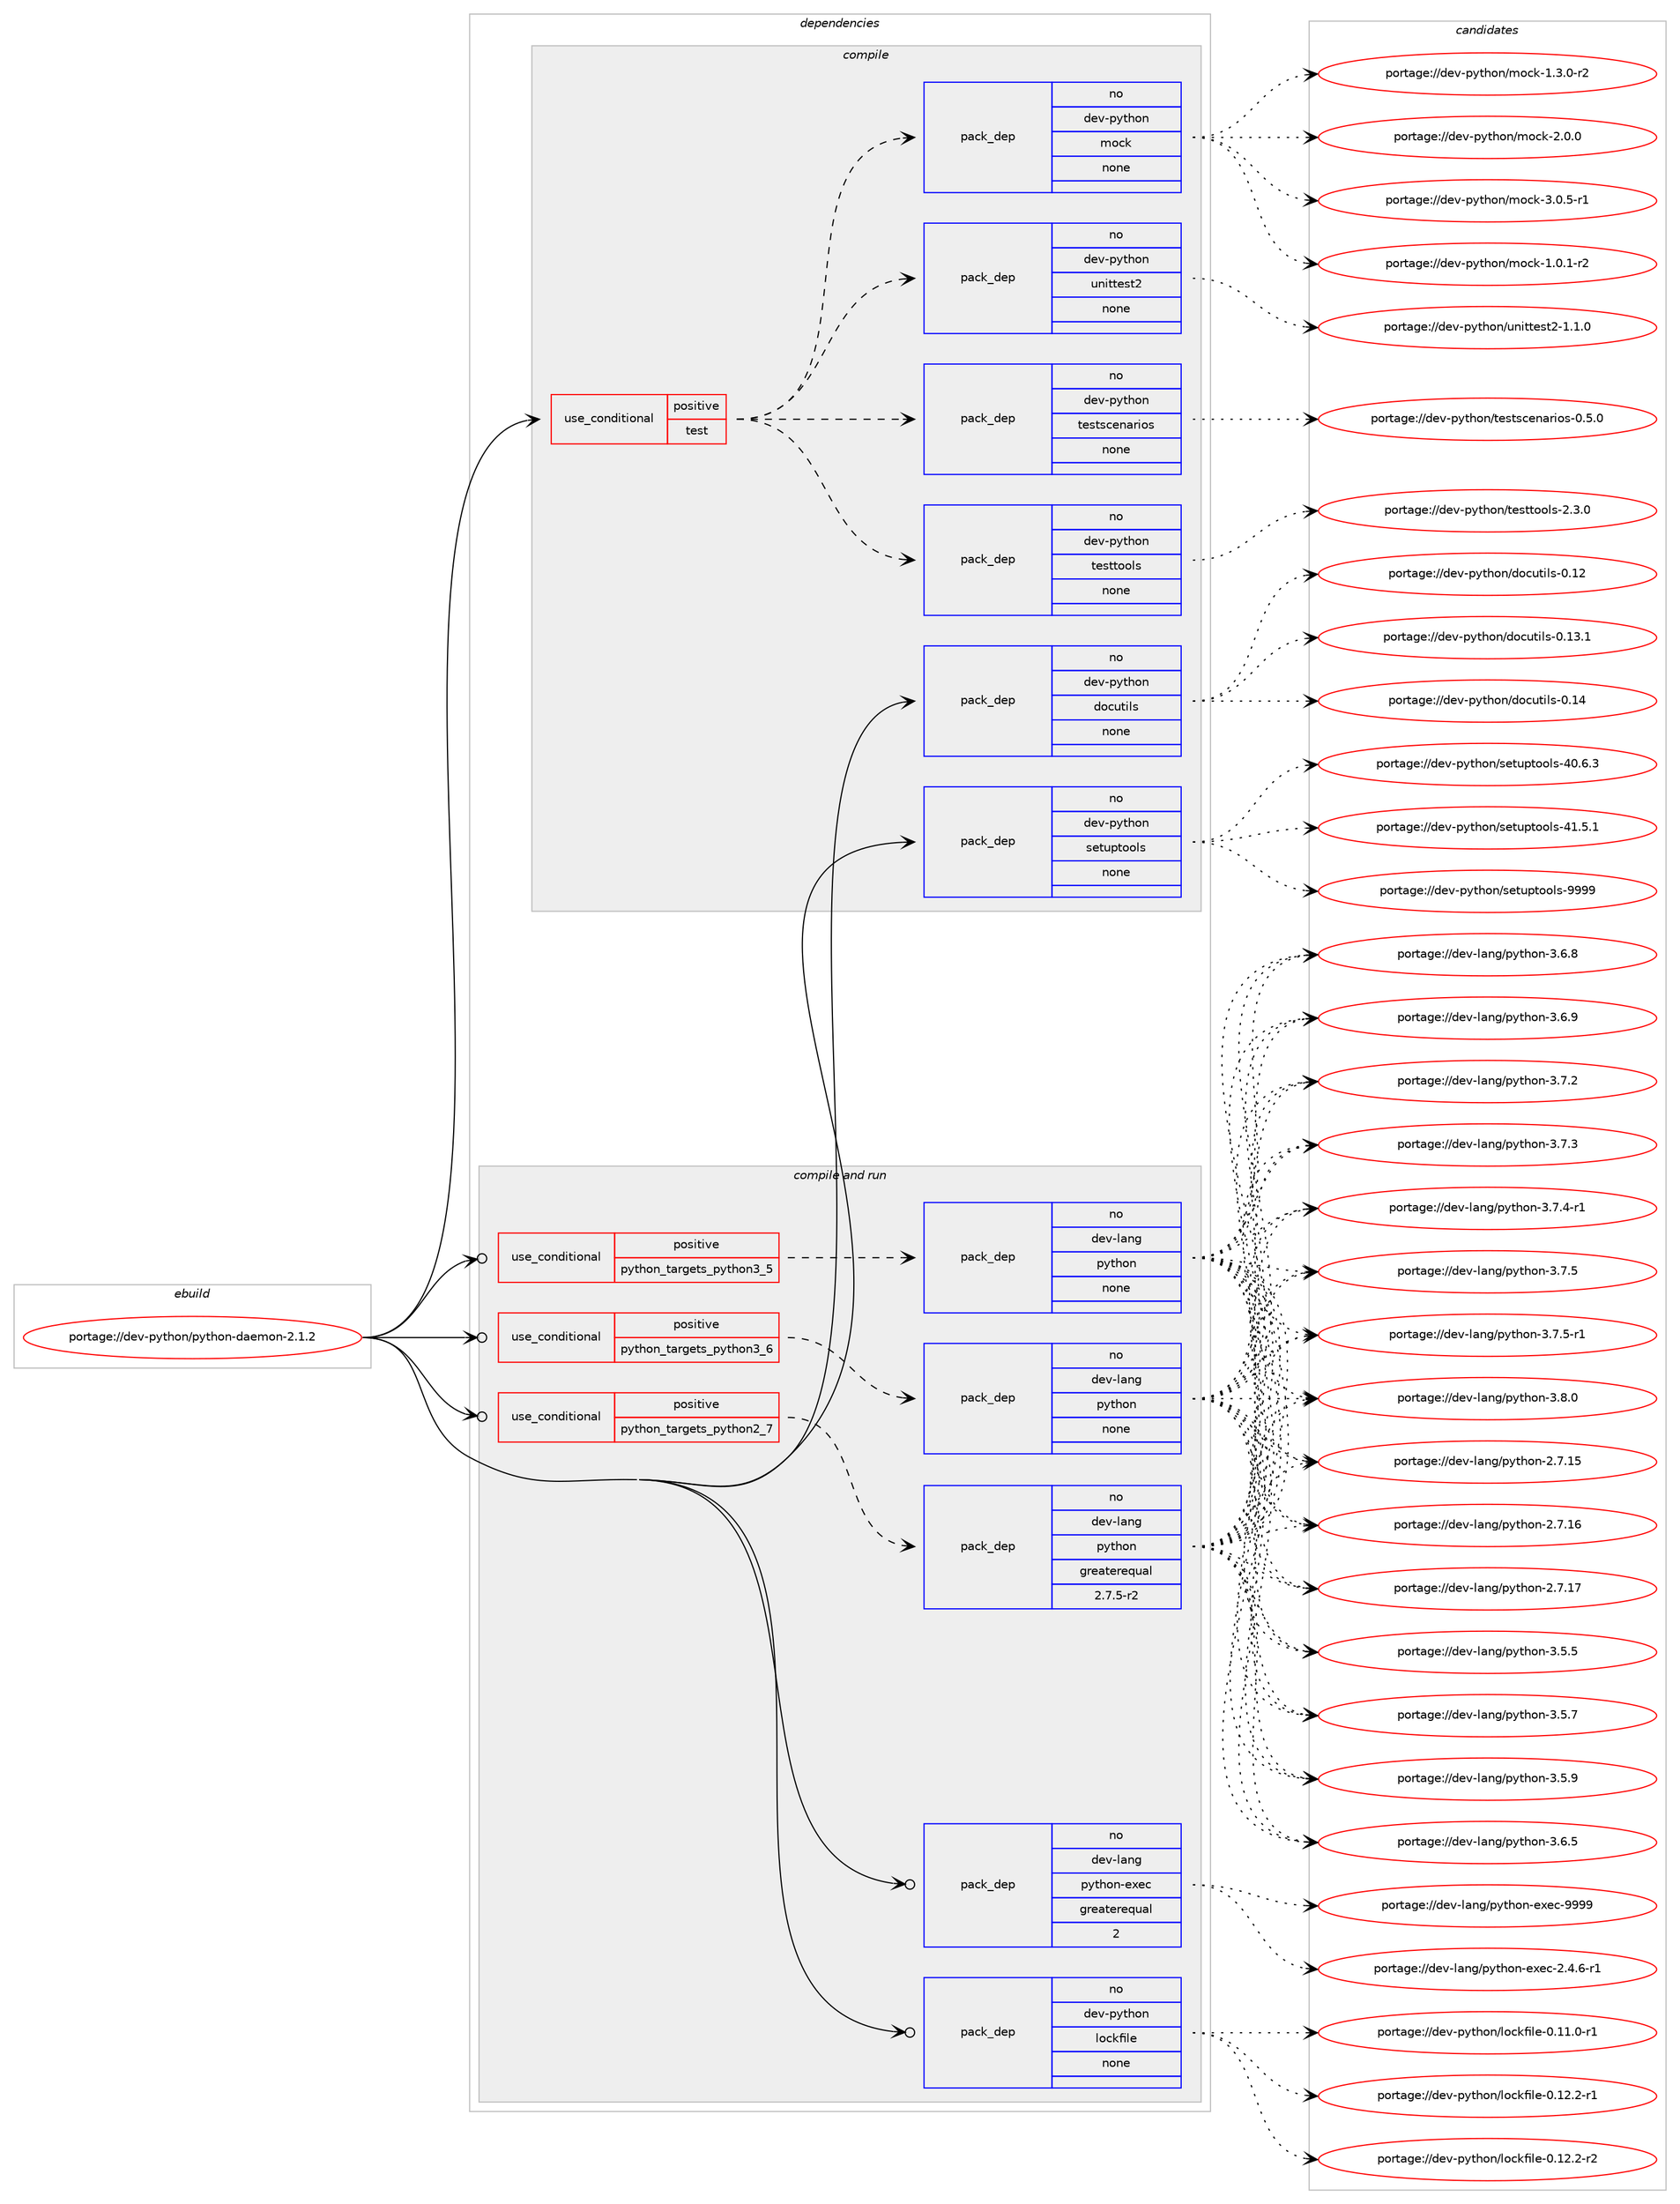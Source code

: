 digraph prolog {

# *************
# Graph options
# *************

newrank=true;
concentrate=true;
compound=true;
graph [rankdir=LR,fontname=Helvetica,fontsize=10,ranksep=1.5];#, ranksep=2.5, nodesep=0.2];
edge  [arrowhead=vee];
node  [fontname=Helvetica,fontsize=10];

# **********
# The ebuild
# **********

subgraph cluster_leftcol {
color=gray;
rank=same;
label=<<i>ebuild</i>>;
id [label="portage://dev-python/python-daemon-2.1.2", color=red, width=4, href="../dev-python/python-daemon-2.1.2.svg"];
}

# ****************
# The dependencies
# ****************

subgraph cluster_midcol {
color=gray;
label=<<i>dependencies</i>>;
subgraph cluster_compile {
fillcolor="#eeeeee";
style=filled;
label=<<i>compile</i>>;
subgraph cond36677 {
dependency165523 [label=<<TABLE BORDER="0" CELLBORDER="1" CELLSPACING="0" CELLPADDING="4"><TR><TD ROWSPAN="3" CELLPADDING="10">use_conditional</TD></TR><TR><TD>positive</TD></TR><TR><TD>test</TD></TR></TABLE>>, shape=none, color=red];
subgraph pack125454 {
dependency165524 [label=<<TABLE BORDER="0" CELLBORDER="1" CELLSPACING="0" CELLPADDING="4" WIDTH="220"><TR><TD ROWSPAN="6" CELLPADDING="30">pack_dep</TD></TR><TR><TD WIDTH="110">no</TD></TR><TR><TD>dev-python</TD></TR><TR><TD>unittest2</TD></TR><TR><TD>none</TD></TR><TR><TD></TD></TR></TABLE>>, shape=none, color=blue];
}
dependency165523:e -> dependency165524:w [weight=20,style="dashed",arrowhead="vee"];
subgraph pack125455 {
dependency165525 [label=<<TABLE BORDER="0" CELLBORDER="1" CELLSPACING="0" CELLPADDING="4" WIDTH="220"><TR><TD ROWSPAN="6" CELLPADDING="30">pack_dep</TD></TR><TR><TD WIDTH="110">no</TD></TR><TR><TD>dev-python</TD></TR><TR><TD>mock</TD></TR><TR><TD>none</TD></TR><TR><TD></TD></TR></TABLE>>, shape=none, color=blue];
}
dependency165523:e -> dependency165525:w [weight=20,style="dashed",arrowhead="vee"];
subgraph pack125456 {
dependency165526 [label=<<TABLE BORDER="0" CELLBORDER="1" CELLSPACING="0" CELLPADDING="4" WIDTH="220"><TR><TD ROWSPAN="6" CELLPADDING="30">pack_dep</TD></TR><TR><TD WIDTH="110">no</TD></TR><TR><TD>dev-python</TD></TR><TR><TD>testtools</TD></TR><TR><TD>none</TD></TR><TR><TD></TD></TR></TABLE>>, shape=none, color=blue];
}
dependency165523:e -> dependency165526:w [weight=20,style="dashed",arrowhead="vee"];
subgraph pack125457 {
dependency165527 [label=<<TABLE BORDER="0" CELLBORDER="1" CELLSPACING="0" CELLPADDING="4" WIDTH="220"><TR><TD ROWSPAN="6" CELLPADDING="30">pack_dep</TD></TR><TR><TD WIDTH="110">no</TD></TR><TR><TD>dev-python</TD></TR><TR><TD>testscenarios</TD></TR><TR><TD>none</TD></TR><TR><TD></TD></TR></TABLE>>, shape=none, color=blue];
}
dependency165523:e -> dependency165527:w [weight=20,style="dashed",arrowhead="vee"];
}
id:e -> dependency165523:w [weight=20,style="solid",arrowhead="vee"];
subgraph pack125458 {
dependency165528 [label=<<TABLE BORDER="0" CELLBORDER="1" CELLSPACING="0" CELLPADDING="4" WIDTH="220"><TR><TD ROWSPAN="6" CELLPADDING="30">pack_dep</TD></TR><TR><TD WIDTH="110">no</TD></TR><TR><TD>dev-python</TD></TR><TR><TD>docutils</TD></TR><TR><TD>none</TD></TR><TR><TD></TD></TR></TABLE>>, shape=none, color=blue];
}
id:e -> dependency165528:w [weight=20,style="solid",arrowhead="vee"];
subgraph pack125459 {
dependency165529 [label=<<TABLE BORDER="0" CELLBORDER="1" CELLSPACING="0" CELLPADDING="4" WIDTH="220"><TR><TD ROWSPAN="6" CELLPADDING="30">pack_dep</TD></TR><TR><TD WIDTH="110">no</TD></TR><TR><TD>dev-python</TD></TR><TR><TD>setuptools</TD></TR><TR><TD>none</TD></TR><TR><TD></TD></TR></TABLE>>, shape=none, color=blue];
}
id:e -> dependency165529:w [weight=20,style="solid",arrowhead="vee"];
}
subgraph cluster_compileandrun {
fillcolor="#eeeeee";
style=filled;
label=<<i>compile and run</i>>;
subgraph cond36678 {
dependency165530 [label=<<TABLE BORDER="0" CELLBORDER="1" CELLSPACING="0" CELLPADDING="4"><TR><TD ROWSPAN="3" CELLPADDING="10">use_conditional</TD></TR><TR><TD>positive</TD></TR><TR><TD>python_targets_python2_7</TD></TR></TABLE>>, shape=none, color=red];
subgraph pack125460 {
dependency165531 [label=<<TABLE BORDER="0" CELLBORDER="1" CELLSPACING="0" CELLPADDING="4" WIDTH="220"><TR><TD ROWSPAN="6" CELLPADDING="30">pack_dep</TD></TR><TR><TD WIDTH="110">no</TD></TR><TR><TD>dev-lang</TD></TR><TR><TD>python</TD></TR><TR><TD>greaterequal</TD></TR><TR><TD>2.7.5-r2</TD></TR></TABLE>>, shape=none, color=blue];
}
dependency165530:e -> dependency165531:w [weight=20,style="dashed",arrowhead="vee"];
}
id:e -> dependency165530:w [weight=20,style="solid",arrowhead="odotvee"];
subgraph cond36679 {
dependency165532 [label=<<TABLE BORDER="0" CELLBORDER="1" CELLSPACING="0" CELLPADDING="4"><TR><TD ROWSPAN="3" CELLPADDING="10">use_conditional</TD></TR><TR><TD>positive</TD></TR><TR><TD>python_targets_python3_5</TD></TR></TABLE>>, shape=none, color=red];
subgraph pack125461 {
dependency165533 [label=<<TABLE BORDER="0" CELLBORDER="1" CELLSPACING="0" CELLPADDING="4" WIDTH="220"><TR><TD ROWSPAN="6" CELLPADDING="30">pack_dep</TD></TR><TR><TD WIDTH="110">no</TD></TR><TR><TD>dev-lang</TD></TR><TR><TD>python</TD></TR><TR><TD>none</TD></TR><TR><TD></TD></TR></TABLE>>, shape=none, color=blue];
}
dependency165532:e -> dependency165533:w [weight=20,style="dashed",arrowhead="vee"];
}
id:e -> dependency165532:w [weight=20,style="solid",arrowhead="odotvee"];
subgraph cond36680 {
dependency165534 [label=<<TABLE BORDER="0" CELLBORDER="1" CELLSPACING="0" CELLPADDING="4"><TR><TD ROWSPAN="3" CELLPADDING="10">use_conditional</TD></TR><TR><TD>positive</TD></TR><TR><TD>python_targets_python3_6</TD></TR></TABLE>>, shape=none, color=red];
subgraph pack125462 {
dependency165535 [label=<<TABLE BORDER="0" CELLBORDER="1" CELLSPACING="0" CELLPADDING="4" WIDTH="220"><TR><TD ROWSPAN="6" CELLPADDING="30">pack_dep</TD></TR><TR><TD WIDTH="110">no</TD></TR><TR><TD>dev-lang</TD></TR><TR><TD>python</TD></TR><TR><TD>none</TD></TR><TR><TD></TD></TR></TABLE>>, shape=none, color=blue];
}
dependency165534:e -> dependency165535:w [weight=20,style="dashed",arrowhead="vee"];
}
id:e -> dependency165534:w [weight=20,style="solid",arrowhead="odotvee"];
subgraph pack125463 {
dependency165536 [label=<<TABLE BORDER="0" CELLBORDER="1" CELLSPACING="0" CELLPADDING="4" WIDTH="220"><TR><TD ROWSPAN="6" CELLPADDING="30">pack_dep</TD></TR><TR><TD WIDTH="110">no</TD></TR><TR><TD>dev-lang</TD></TR><TR><TD>python-exec</TD></TR><TR><TD>greaterequal</TD></TR><TR><TD>2</TD></TR></TABLE>>, shape=none, color=blue];
}
id:e -> dependency165536:w [weight=20,style="solid",arrowhead="odotvee"];
subgraph pack125464 {
dependency165537 [label=<<TABLE BORDER="0" CELLBORDER="1" CELLSPACING="0" CELLPADDING="4" WIDTH="220"><TR><TD ROWSPAN="6" CELLPADDING="30">pack_dep</TD></TR><TR><TD WIDTH="110">no</TD></TR><TR><TD>dev-python</TD></TR><TR><TD>lockfile</TD></TR><TR><TD>none</TD></TR><TR><TD></TD></TR></TABLE>>, shape=none, color=blue];
}
id:e -> dependency165537:w [weight=20,style="solid",arrowhead="odotvee"];
}
subgraph cluster_run {
fillcolor="#eeeeee";
style=filled;
label=<<i>run</i>>;
}
}

# **************
# The candidates
# **************

subgraph cluster_choices {
rank=same;
color=gray;
label=<<i>candidates</i>>;

subgraph choice125454 {
color=black;
nodesep=1;
choiceportage100101118451121211161041111104711711010511611610111511650454946494648 [label="portage://dev-python/unittest2-1.1.0", color=red, width=4,href="../dev-python/unittest2-1.1.0.svg"];
dependency165524:e -> choiceportage100101118451121211161041111104711711010511611610111511650454946494648:w [style=dotted,weight="100"];
}
subgraph choice125455 {
color=black;
nodesep=1;
choiceportage1001011184511212111610411111047109111991074549464846494511450 [label="portage://dev-python/mock-1.0.1-r2", color=red, width=4,href="../dev-python/mock-1.0.1-r2.svg"];
choiceportage1001011184511212111610411111047109111991074549465146484511450 [label="portage://dev-python/mock-1.3.0-r2", color=red, width=4,href="../dev-python/mock-1.3.0-r2.svg"];
choiceportage100101118451121211161041111104710911199107455046484648 [label="portage://dev-python/mock-2.0.0", color=red, width=4,href="../dev-python/mock-2.0.0.svg"];
choiceportage1001011184511212111610411111047109111991074551464846534511449 [label="portage://dev-python/mock-3.0.5-r1", color=red, width=4,href="../dev-python/mock-3.0.5-r1.svg"];
dependency165525:e -> choiceportage1001011184511212111610411111047109111991074549464846494511450:w [style=dotted,weight="100"];
dependency165525:e -> choiceportage1001011184511212111610411111047109111991074549465146484511450:w [style=dotted,weight="100"];
dependency165525:e -> choiceportage100101118451121211161041111104710911199107455046484648:w [style=dotted,weight="100"];
dependency165525:e -> choiceportage1001011184511212111610411111047109111991074551464846534511449:w [style=dotted,weight="100"];
}
subgraph choice125456 {
color=black;
nodesep=1;
choiceportage1001011184511212111610411111047116101115116116111111108115455046514648 [label="portage://dev-python/testtools-2.3.0", color=red, width=4,href="../dev-python/testtools-2.3.0.svg"];
dependency165526:e -> choiceportage1001011184511212111610411111047116101115116116111111108115455046514648:w [style=dotted,weight="100"];
}
subgraph choice125457 {
color=black;
nodesep=1;
choiceportage10010111845112121116104111110471161011151161159910111097114105111115454846534648 [label="portage://dev-python/testscenarios-0.5.0", color=red, width=4,href="../dev-python/testscenarios-0.5.0.svg"];
dependency165527:e -> choiceportage10010111845112121116104111110471161011151161159910111097114105111115454846534648:w [style=dotted,weight="100"];
}
subgraph choice125458 {
color=black;
nodesep=1;
choiceportage1001011184511212111610411111047100111991171161051081154548464950 [label="portage://dev-python/docutils-0.12", color=red, width=4,href="../dev-python/docutils-0.12.svg"];
choiceportage10010111845112121116104111110471001119911711610510811545484649514649 [label="portage://dev-python/docutils-0.13.1", color=red, width=4,href="../dev-python/docutils-0.13.1.svg"];
choiceportage1001011184511212111610411111047100111991171161051081154548464952 [label="portage://dev-python/docutils-0.14", color=red, width=4,href="../dev-python/docutils-0.14.svg"];
dependency165528:e -> choiceportage1001011184511212111610411111047100111991171161051081154548464950:w [style=dotted,weight="100"];
dependency165528:e -> choiceportage10010111845112121116104111110471001119911711610510811545484649514649:w [style=dotted,weight="100"];
dependency165528:e -> choiceportage1001011184511212111610411111047100111991171161051081154548464952:w [style=dotted,weight="100"];
}
subgraph choice125459 {
color=black;
nodesep=1;
choiceportage100101118451121211161041111104711510111611711211611111110811545524846544651 [label="portage://dev-python/setuptools-40.6.3", color=red, width=4,href="../dev-python/setuptools-40.6.3.svg"];
choiceportage100101118451121211161041111104711510111611711211611111110811545524946534649 [label="portage://dev-python/setuptools-41.5.1", color=red, width=4,href="../dev-python/setuptools-41.5.1.svg"];
choiceportage10010111845112121116104111110471151011161171121161111111081154557575757 [label="portage://dev-python/setuptools-9999", color=red, width=4,href="../dev-python/setuptools-9999.svg"];
dependency165529:e -> choiceportage100101118451121211161041111104711510111611711211611111110811545524846544651:w [style=dotted,weight="100"];
dependency165529:e -> choiceportage100101118451121211161041111104711510111611711211611111110811545524946534649:w [style=dotted,weight="100"];
dependency165529:e -> choiceportage10010111845112121116104111110471151011161171121161111111081154557575757:w [style=dotted,weight="100"];
}
subgraph choice125460 {
color=black;
nodesep=1;
choiceportage10010111845108971101034711212111610411111045504655464953 [label="portage://dev-lang/python-2.7.15", color=red, width=4,href="../dev-lang/python-2.7.15.svg"];
choiceportage10010111845108971101034711212111610411111045504655464954 [label="portage://dev-lang/python-2.7.16", color=red, width=4,href="../dev-lang/python-2.7.16.svg"];
choiceportage10010111845108971101034711212111610411111045504655464955 [label="portage://dev-lang/python-2.7.17", color=red, width=4,href="../dev-lang/python-2.7.17.svg"];
choiceportage100101118451089711010347112121116104111110455146534653 [label="portage://dev-lang/python-3.5.5", color=red, width=4,href="../dev-lang/python-3.5.5.svg"];
choiceportage100101118451089711010347112121116104111110455146534655 [label="portage://dev-lang/python-3.5.7", color=red, width=4,href="../dev-lang/python-3.5.7.svg"];
choiceportage100101118451089711010347112121116104111110455146534657 [label="portage://dev-lang/python-3.5.9", color=red, width=4,href="../dev-lang/python-3.5.9.svg"];
choiceportage100101118451089711010347112121116104111110455146544653 [label="portage://dev-lang/python-3.6.5", color=red, width=4,href="../dev-lang/python-3.6.5.svg"];
choiceportage100101118451089711010347112121116104111110455146544656 [label="portage://dev-lang/python-3.6.8", color=red, width=4,href="../dev-lang/python-3.6.8.svg"];
choiceportage100101118451089711010347112121116104111110455146544657 [label="portage://dev-lang/python-3.6.9", color=red, width=4,href="../dev-lang/python-3.6.9.svg"];
choiceportage100101118451089711010347112121116104111110455146554650 [label="portage://dev-lang/python-3.7.2", color=red, width=4,href="../dev-lang/python-3.7.2.svg"];
choiceportage100101118451089711010347112121116104111110455146554651 [label="portage://dev-lang/python-3.7.3", color=red, width=4,href="../dev-lang/python-3.7.3.svg"];
choiceportage1001011184510897110103471121211161041111104551465546524511449 [label="portage://dev-lang/python-3.7.4-r1", color=red, width=4,href="../dev-lang/python-3.7.4-r1.svg"];
choiceportage100101118451089711010347112121116104111110455146554653 [label="portage://dev-lang/python-3.7.5", color=red, width=4,href="../dev-lang/python-3.7.5.svg"];
choiceportage1001011184510897110103471121211161041111104551465546534511449 [label="portage://dev-lang/python-3.7.5-r1", color=red, width=4,href="../dev-lang/python-3.7.5-r1.svg"];
choiceportage100101118451089711010347112121116104111110455146564648 [label="portage://dev-lang/python-3.8.0", color=red, width=4,href="../dev-lang/python-3.8.0.svg"];
dependency165531:e -> choiceportage10010111845108971101034711212111610411111045504655464953:w [style=dotted,weight="100"];
dependency165531:e -> choiceportage10010111845108971101034711212111610411111045504655464954:w [style=dotted,weight="100"];
dependency165531:e -> choiceportage10010111845108971101034711212111610411111045504655464955:w [style=dotted,weight="100"];
dependency165531:e -> choiceportage100101118451089711010347112121116104111110455146534653:w [style=dotted,weight="100"];
dependency165531:e -> choiceportage100101118451089711010347112121116104111110455146534655:w [style=dotted,weight="100"];
dependency165531:e -> choiceportage100101118451089711010347112121116104111110455146534657:w [style=dotted,weight="100"];
dependency165531:e -> choiceportage100101118451089711010347112121116104111110455146544653:w [style=dotted,weight="100"];
dependency165531:e -> choiceportage100101118451089711010347112121116104111110455146544656:w [style=dotted,weight="100"];
dependency165531:e -> choiceportage100101118451089711010347112121116104111110455146544657:w [style=dotted,weight="100"];
dependency165531:e -> choiceportage100101118451089711010347112121116104111110455146554650:w [style=dotted,weight="100"];
dependency165531:e -> choiceportage100101118451089711010347112121116104111110455146554651:w [style=dotted,weight="100"];
dependency165531:e -> choiceportage1001011184510897110103471121211161041111104551465546524511449:w [style=dotted,weight="100"];
dependency165531:e -> choiceportage100101118451089711010347112121116104111110455146554653:w [style=dotted,weight="100"];
dependency165531:e -> choiceportage1001011184510897110103471121211161041111104551465546534511449:w [style=dotted,weight="100"];
dependency165531:e -> choiceportage100101118451089711010347112121116104111110455146564648:w [style=dotted,weight="100"];
}
subgraph choice125461 {
color=black;
nodesep=1;
choiceportage10010111845108971101034711212111610411111045504655464953 [label="portage://dev-lang/python-2.7.15", color=red, width=4,href="../dev-lang/python-2.7.15.svg"];
choiceportage10010111845108971101034711212111610411111045504655464954 [label="portage://dev-lang/python-2.7.16", color=red, width=4,href="../dev-lang/python-2.7.16.svg"];
choiceportage10010111845108971101034711212111610411111045504655464955 [label="portage://dev-lang/python-2.7.17", color=red, width=4,href="../dev-lang/python-2.7.17.svg"];
choiceportage100101118451089711010347112121116104111110455146534653 [label="portage://dev-lang/python-3.5.5", color=red, width=4,href="../dev-lang/python-3.5.5.svg"];
choiceportage100101118451089711010347112121116104111110455146534655 [label="portage://dev-lang/python-3.5.7", color=red, width=4,href="../dev-lang/python-3.5.7.svg"];
choiceportage100101118451089711010347112121116104111110455146534657 [label="portage://dev-lang/python-3.5.9", color=red, width=4,href="../dev-lang/python-3.5.9.svg"];
choiceportage100101118451089711010347112121116104111110455146544653 [label="portage://dev-lang/python-3.6.5", color=red, width=4,href="../dev-lang/python-3.6.5.svg"];
choiceportage100101118451089711010347112121116104111110455146544656 [label="portage://dev-lang/python-3.6.8", color=red, width=4,href="../dev-lang/python-3.6.8.svg"];
choiceportage100101118451089711010347112121116104111110455146544657 [label="portage://dev-lang/python-3.6.9", color=red, width=4,href="../dev-lang/python-3.6.9.svg"];
choiceportage100101118451089711010347112121116104111110455146554650 [label="portage://dev-lang/python-3.7.2", color=red, width=4,href="../dev-lang/python-3.7.2.svg"];
choiceportage100101118451089711010347112121116104111110455146554651 [label="portage://dev-lang/python-3.7.3", color=red, width=4,href="../dev-lang/python-3.7.3.svg"];
choiceportage1001011184510897110103471121211161041111104551465546524511449 [label="portage://dev-lang/python-3.7.4-r1", color=red, width=4,href="../dev-lang/python-3.7.4-r1.svg"];
choiceportage100101118451089711010347112121116104111110455146554653 [label="portage://dev-lang/python-3.7.5", color=red, width=4,href="../dev-lang/python-3.7.5.svg"];
choiceportage1001011184510897110103471121211161041111104551465546534511449 [label="portage://dev-lang/python-3.7.5-r1", color=red, width=4,href="../dev-lang/python-3.7.5-r1.svg"];
choiceportage100101118451089711010347112121116104111110455146564648 [label="portage://dev-lang/python-3.8.0", color=red, width=4,href="../dev-lang/python-3.8.0.svg"];
dependency165533:e -> choiceportage10010111845108971101034711212111610411111045504655464953:w [style=dotted,weight="100"];
dependency165533:e -> choiceportage10010111845108971101034711212111610411111045504655464954:w [style=dotted,weight="100"];
dependency165533:e -> choiceportage10010111845108971101034711212111610411111045504655464955:w [style=dotted,weight="100"];
dependency165533:e -> choiceportage100101118451089711010347112121116104111110455146534653:w [style=dotted,weight="100"];
dependency165533:e -> choiceportage100101118451089711010347112121116104111110455146534655:w [style=dotted,weight="100"];
dependency165533:e -> choiceportage100101118451089711010347112121116104111110455146534657:w [style=dotted,weight="100"];
dependency165533:e -> choiceportage100101118451089711010347112121116104111110455146544653:w [style=dotted,weight="100"];
dependency165533:e -> choiceportage100101118451089711010347112121116104111110455146544656:w [style=dotted,weight="100"];
dependency165533:e -> choiceportage100101118451089711010347112121116104111110455146544657:w [style=dotted,weight="100"];
dependency165533:e -> choiceportage100101118451089711010347112121116104111110455146554650:w [style=dotted,weight="100"];
dependency165533:e -> choiceportage100101118451089711010347112121116104111110455146554651:w [style=dotted,weight="100"];
dependency165533:e -> choiceportage1001011184510897110103471121211161041111104551465546524511449:w [style=dotted,weight="100"];
dependency165533:e -> choiceportage100101118451089711010347112121116104111110455146554653:w [style=dotted,weight="100"];
dependency165533:e -> choiceportage1001011184510897110103471121211161041111104551465546534511449:w [style=dotted,weight="100"];
dependency165533:e -> choiceportage100101118451089711010347112121116104111110455146564648:w [style=dotted,weight="100"];
}
subgraph choice125462 {
color=black;
nodesep=1;
choiceportage10010111845108971101034711212111610411111045504655464953 [label="portage://dev-lang/python-2.7.15", color=red, width=4,href="../dev-lang/python-2.7.15.svg"];
choiceportage10010111845108971101034711212111610411111045504655464954 [label="portage://dev-lang/python-2.7.16", color=red, width=4,href="../dev-lang/python-2.7.16.svg"];
choiceportage10010111845108971101034711212111610411111045504655464955 [label="portage://dev-lang/python-2.7.17", color=red, width=4,href="../dev-lang/python-2.7.17.svg"];
choiceportage100101118451089711010347112121116104111110455146534653 [label="portage://dev-lang/python-3.5.5", color=red, width=4,href="../dev-lang/python-3.5.5.svg"];
choiceportage100101118451089711010347112121116104111110455146534655 [label="portage://dev-lang/python-3.5.7", color=red, width=4,href="../dev-lang/python-3.5.7.svg"];
choiceportage100101118451089711010347112121116104111110455146534657 [label="portage://dev-lang/python-3.5.9", color=red, width=4,href="../dev-lang/python-3.5.9.svg"];
choiceportage100101118451089711010347112121116104111110455146544653 [label="portage://dev-lang/python-3.6.5", color=red, width=4,href="../dev-lang/python-3.6.5.svg"];
choiceportage100101118451089711010347112121116104111110455146544656 [label="portage://dev-lang/python-3.6.8", color=red, width=4,href="../dev-lang/python-3.6.8.svg"];
choiceportage100101118451089711010347112121116104111110455146544657 [label="portage://dev-lang/python-3.6.9", color=red, width=4,href="../dev-lang/python-3.6.9.svg"];
choiceportage100101118451089711010347112121116104111110455146554650 [label="portage://dev-lang/python-3.7.2", color=red, width=4,href="../dev-lang/python-3.7.2.svg"];
choiceportage100101118451089711010347112121116104111110455146554651 [label="portage://dev-lang/python-3.7.3", color=red, width=4,href="../dev-lang/python-3.7.3.svg"];
choiceportage1001011184510897110103471121211161041111104551465546524511449 [label="portage://dev-lang/python-3.7.4-r1", color=red, width=4,href="../dev-lang/python-3.7.4-r1.svg"];
choiceportage100101118451089711010347112121116104111110455146554653 [label="portage://dev-lang/python-3.7.5", color=red, width=4,href="../dev-lang/python-3.7.5.svg"];
choiceportage1001011184510897110103471121211161041111104551465546534511449 [label="portage://dev-lang/python-3.7.5-r1", color=red, width=4,href="../dev-lang/python-3.7.5-r1.svg"];
choiceportage100101118451089711010347112121116104111110455146564648 [label="portage://dev-lang/python-3.8.0", color=red, width=4,href="../dev-lang/python-3.8.0.svg"];
dependency165535:e -> choiceportage10010111845108971101034711212111610411111045504655464953:w [style=dotted,weight="100"];
dependency165535:e -> choiceportage10010111845108971101034711212111610411111045504655464954:w [style=dotted,weight="100"];
dependency165535:e -> choiceportage10010111845108971101034711212111610411111045504655464955:w [style=dotted,weight="100"];
dependency165535:e -> choiceportage100101118451089711010347112121116104111110455146534653:w [style=dotted,weight="100"];
dependency165535:e -> choiceportage100101118451089711010347112121116104111110455146534655:w [style=dotted,weight="100"];
dependency165535:e -> choiceportage100101118451089711010347112121116104111110455146534657:w [style=dotted,weight="100"];
dependency165535:e -> choiceportage100101118451089711010347112121116104111110455146544653:w [style=dotted,weight="100"];
dependency165535:e -> choiceportage100101118451089711010347112121116104111110455146544656:w [style=dotted,weight="100"];
dependency165535:e -> choiceportage100101118451089711010347112121116104111110455146544657:w [style=dotted,weight="100"];
dependency165535:e -> choiceportage100101118451089711010347112121116104111110455146554650:w [style=dotted,weight="100"];
dependency165535:e -> choiceportage100101118451089711010347112121116104111110455146554651:w [style=dotted,weight="100"];
dependency165535:e -> choiceportage1001011184510897110103471121211161041111104551465546524511449:w [style=dotted,weight="100"];
dependency165535:e -> choiceportage100101118451089711010347112121116104111110455146554653:w [style=dotted,weight="100"];
dependency165535:e -> choiceportage1001011184510897110103471121211161041111104551465546534511449:w [style=dotted,weight="100"];
dependency165535:e -> choiceportage100101118451089711010347112121116104111110455146564648:w [style=dotted,weight="100"];
}
subgraph choice125463 {
color=black;
nodesep=1;
choiceportage10010111845108971101034711212111610411111045101120101994550465246544511449 [label="portage://dev-lang/python-exec-2.4.6-r1", color=red, width=4,href="../dev-lang/python-exec-2.4.6-r1.svg"];
choiceportage10010111845108971101034711212111610411111045101120101994557575757 [label="portage://dev-lang/python-exec-9999", color=red, width=4,href="../dev-lang/python-exec-9999.svg"];
dependency165536:e -> choiceportage10010111845108971101034711212111610411111045101120101994550465246544511449:w [style=dotted,weight="100"];
dependency165536:e -> choiceportage10010111845108971101034711212111610411111045101120101994557575757:w [style=dotted,weight="100"];
}
subgraph choice125464 {
color=black;
nodesep=1;
choiceportage100101118451121211161041111104710811199107102105108101454846494946484511449 [label="portage://dev-python/lockfile-0.11.0-r1", color=red, width=4,href="../dev-python/lockfile-0.11.0-r1.svg"];
choiceportage100101118451121211161041111104710811199107102105108101454846495046504511449 [label="portage://dev-python/lockfile-0.12.2-r1", color=red, width=4,href="../dev-python/lockfile-0.12.2-r1.svg"];
choiceportage100101118451121211161041111104710811199107102105108101454846495046504511450 [label="portage://dev-python/lockfile-0.12.2-r2", color=red, width=4,href="../dev-python/lockfile-0.12.2-r2.svg"];
dependency165537:e -> choiceportage100101118451121211161041111104710811199107102105108101454846494946484511449:w [style=dotted,weight="100"];
dependency165537:e -> choiceportage100101118451121211161041111104710811199107102105108101454846495046504511449:w [style=dotted,weight="100"];
dependency165537:e -> choiceportage100101118451121211161041111104710811199107102105108101454846495046504511450:w [style=dotted,weight="100"];
}
}

}
